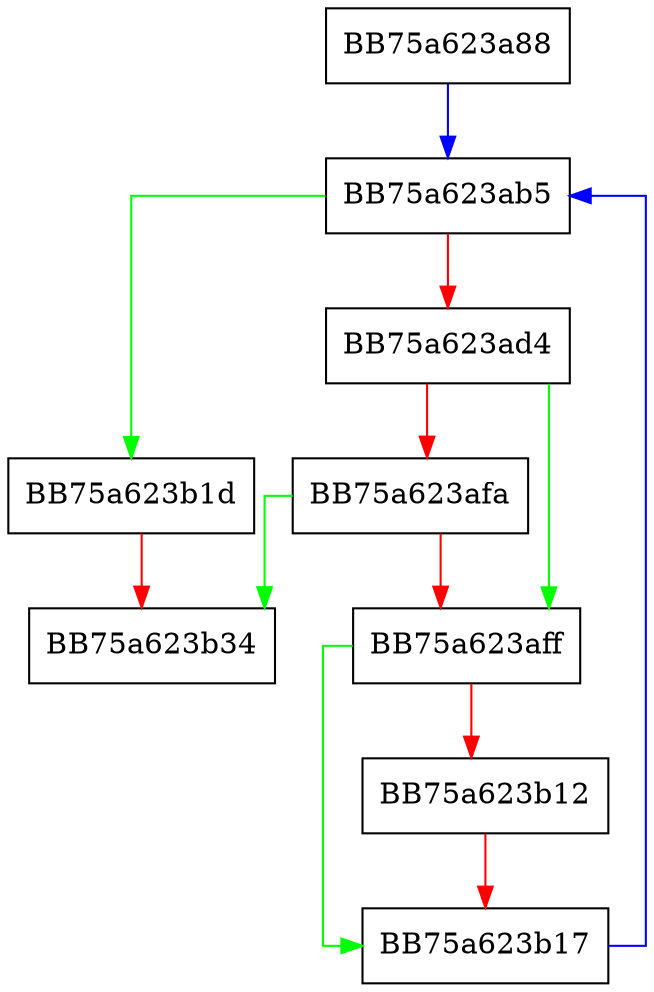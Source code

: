 digraph explode {
  node [shape="box"];
  graph [splines=ortho];
  BB75a623a88 -> BB75a623ab5 [color="blue"];
  BB75a623ab5 -> BB75a623b1d [color="green"];
  BB75a623ab5 -> BB75a623ad4 [color="red"];
  BB75a623ad4 -> BB75a623aff [color="green"];
  BB75a623ad4 -> BB75a623afa [color="red"];
  BB75a623afa -> BB75a623b34 [color="green"];
  BB75a623afa -> BB75a623aff [color="red"];
  BB75a623aff -> BB75a623b17 [color="green"];
  BB75a623aff -> BB75a623b12 [color="red"];
  BB75a623b12 -> BB75a623b17 [color="red"];
  BB75a623b17 -> BB75a623ab5 [color="blue"];
  BB75a623b1d -> BB75a623b34 [color="red"];
}